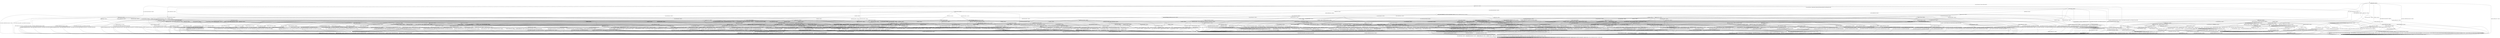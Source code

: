 digraph h15 {
s0 [label="s0"];
s1 [label="s1"];
s2 [label="s2"];
s6 [label="s6"];
s8 [label="s8"];
s17 [label="s17"];
s24 [label="s24"];
s89 [label="s89"];
s3 [label="s3"];
s4 [label="s4"];
s7 [label="s7"];
s9 [label="s9"];
s18 [label="s18"];
s19 [label="s19"];
s25 [label="s25"];
s28 [label="s28"];
s90 [label="s90"];
s91 [label="s91"];
s5 [label="s5"];
s10 [label="s10"];
s11 [label="s11"];
s20 [label="s20"];
s26 [label="s26"];
s29 [label="s29"];
s30 [label="s30"];
s33 [label="s33"];
s34 [label="s34"];
s35 [label="s35"];
s44 [label="s44"];
s45 [label="s45"];
s46 [label="s46"];
s50 [label="s50"];
s92 [label="s92"];
s93 [label="s93"];
s12 [label="s12"];
s13 [label="s13"];
s14 [label="s14"];
s21 [label="s21"];
s22 [label="s22"];
s27 [label="s27"];
s31 [label="s31"];
s36 [label="s36"];
s37 [label="s37"];
s39 [label="s39"];
s40 [label="s40"];
s47 [label="s47"];
s53 [label="s53"];
s63 [label="s63"];
s66 [label="s66"];
s70 [label="s70"];
s75 [label="s75"];
s78 [label="s78"];
s82 [label="s82"];
s15 [label="s15"];
s16 [label="s16"];
s23 [label="s23"];
s32 [label="s32"];
s38 [label="s38"];
s41 [label="s41"];
s42 [label="s42"];
s43 [label="s43"];
s51 [label="s51"];
s54 [label="s54"];
s55 [label="s55"];
s56 [label="s56"];
s57 [label="s57"];
s59 [label="s59"];
s60 [label="s60"];
s61 [label="s61"];
s62 [label="s62"];
s64 [label="s64"];
s67 [label="s67"];
s68 [label="s68"];
s71 [label="s71"];
s48 [label="s48"];
s52 [label="s52"];
s58 [label="s58"];
s65 [label="s65"];
s69 [label="s69"];
s72 [label="s72"];
s73 [label="s73"];
s76 [label="s76"];
s77 [label="s77"];
s79 [label="s79"];
s81 [label="s81"];
s83 [label="s83"];
s84 [label="s84"];
s85 [label="s85"];
s86 [label="s86"];
s87 [label="s87"];
s49 [label="s49"];
s74 [label="s74"];
s80 [label="s80"];
s88 [label="s88"];
s0 -> s1 [label="RSA_CLIENT_HELLO / HELLO_VERIFY_REQUEST"];
s0 -> s2 [label="RSA_CLIENT_KEY_EXCHANGE / TIMEOUT"];
s0 -> s8 [label="CHANGE_CIPHER_SPEC / TIMEOUT"];
s0 -> s17 [label="FINISHED / TIMEOUT"];
s0 -> s0 [label="APPLICATION / TIMEOUT"];
s0 -> s89 [label="CERTIFICATE / TIMEOUT"];
s0 -> s24 [label="EMPTY_CERTIFICATE / TIMEOUT"];
s0 -> s17 [label="CERTIFICATE_VERIFY / TIMEOUT"];
s0 -> s6 [label="Alert(WARNING,CLOSE_NOTIFY) / TIMEOUT"];
s0 -> s6 [label="Alert(FATAL,UNEXPECTED_MESSAGE) / TIMEOUT"];
s1 -> s3 [label="RSA_CLIENT_HELLO / SERVER_HELLO,CERTIFICATE,CERTIFICATE_REQUEST,SERVER_HELLO_DONE"];
s1 -> s4 [label="RSA_CLIENT_KEY_EXCHANGE / TIMEOUT"];
s1 -> s8 [label="CHANGE_CIPHER_SPEC / TIMEOUT"];
s1 -> s9 [label="FINISHED / TIMEOUT"];
s1 -> s1 [label="APPLICATION / TIMEOUT"];
s1 -> s28 [label="CERTIFICATE / TIMEOUT"];
s1 -> s25 [label="EMPTY_CERTIFICATE / TIMEOUT"];
s1 -> s9 [label="CERTIFICATE_VERIFY / TIMEOUT"];
s1 -> s6 [label="Alert(WARNING,CLOSE_NOTIFY) / Alert(WARNING,CLOSE_NOTIFY)"];
s1 -> s6 [label="Alert(FATAL,UNEXPECTED_MESSAGE) / TIMEOUT"];
s2 -> s19 [label="RSA_CLIENT_HELLO / TIMEOUT"];
s2 -> s17 [label="RSA_CLIENT_KEY_EXCHANGE / TIMEOUT"];
s2 -> s18 [label="CHANGE_CIPHER_SPEC / TIMEOUT"];
s2 -> s90 [label="FINISHED / TIMEOUT"];
s2 -> s2 [label="APPLICATION / TIMEOUT"];
s2 -> s24 [label="CERTIFICATE / TIMEOUT"];
s2 -> s24 [label="EMPTY_CERTIFICATE / TIMEOUT"];
s2 -> s91 [label="CERTIFICATE_VERIFY / TIMEOUT"];
s2 -> s6 [label="Alert(WARNING,CLOSE_NOTIFY) / TIMEOUT"];
s2 -> s6 [label="Alert(FATAL,UNEXPECTED_MESSAGE) / TIMEOUT"];
s6 -> s7 [label="RSA_CLIENT_HELLO / TIMEOUT"];
s6 -> s7 [label="RSA_CLIENT_KEY_EXCHANGE / TIMEOUT"];
s6 -> s7 [label="CHANGE_CIPHER_SPEC / TIMEOUT"];
s6 -> s7 [label="FINISHED / TIMEOUT"];
s6 -> s7 [label="APPLICATION / TIMEOUT"];
s6 -> s7 [label="CERTIFICATE / TIMEOUT"];
s6 -> s7 [label="EMPTY_CERTIFICATE / TIMEOUT"];
s6 -> s7 [label="CERTIFICATE_VERIFY / TIMEOUT"];
s6 -> s7 [label="Alert(WARNING,CLOSE_NOTIFY) / TIMEOUT"];
s6 -> s7 [label="Alert(FATAL,UNEXPECTED_MESSAGE) / TIMEOUT"];
s8 -> s8 [label="RSA_CLIENT_HELLO / TIMEOUT"];
s8 -> s8 [label="RSA_CLIENT_KEY_EXCHANGE / TIMEOUT"];
s8 -> s8 [label="CHANGE_CIPHER_SPEC / TIMEOUT"];
s8 -> s8 [label="FINISHED / TIMEOUT"];
s8 -> s8 [label="APPLICATION / TIMEOUT"];
s8 -> s8 [label="CERTIFICATE / TIMEOUT"];
s8 -> s8 [label="EMPTY_CERTIFICATE / TIMEOUT"];
s8 -> s8 [label="CERTIFICATE_VERIFY / TIMEOUT"];
s8 -> s8 [label="Alert(WARNING,CLOSE_NOTIFY) / TIMEOUT"];
s8 -> s8 [label="Alert(FATAL,UNEXPECTED_MESSAGE) / TIMEOUT"];
s17 -> s17 [label="RSA_CLIENT_HELLO / TIMEOUT"];
s17 -> s17 [label="RSA_CLIENT_KEY_EXCHANGE / TIMEOUT"];
s17 -> s8 [label="CHANGE_CIPHER_SPEC / TIMEOUT"];
s17 -> s17 [label="FINISHED / TIMEOUT"];
s17 -> s17 [label="APPLICATION / TIMEOUT"];
s17 -> s17 [label="CERTIFICATE / TIMEOUT"];
s17 -> s17 [label="EMPTY_CERTIFICATE / TIMEOUT"];
s17 -> s17 [label="CERTIFICATE_VERIFY / TIMEOUT"];
s17 -> s6 [label="Alert(WARNING,CLOSE_NOTIFY) / TIMEOUT"];
s17 -> s6 [label="Alert(FATAL,UNEXPECTED_MESSAGE) / TIMEOUT"];
s24 -> s26 [label="RSA_CLIENT_HELLO / TIMEOUT"];
s24 -> s24 [label="RSA_CLIENT_KEY_EXCHANGE / TIMEOUT"];
s24 -> s18 [label="CHANGE_CIPHER_SPEC / TIMEOUT"];
s24 -> s91 [label="FINISHED / TIMEOUT"];
s24 -> s24 [label="APPLICATION / TIMEOUT"];
s24 -> s17 [label="CERTIFICATE / TIMEOUT"];
s24 -> s17 [label="EMPTY_CERTIFICATE / TIMEOUT"];
s24 -> s91 [label="CERTIFICATE_VERIFY / TIMEOUT"];
s24 -> s6 [label="Alert(WARNING,CLOSE_NOTIFY) / TIMEOUT"];
s24 -> s6 [label="Alert(FATAL,UNEXPECTED_MESSAGE) / TIMEOUT"];
s89 -> s89 [label="RSA_CLIENT_HELLO / TIMEOUT"];
s89 -> s89 [label="RSA_CLIENT_KEY_EXCHANGE / TIMEOUT"];
s89 -> s8 [label="CHANGE_CIPHER_SPEC / TIMEOUT"];
s89 -> s17 [label="FINISHED / TIMEOUT"];
s89 -> s89 [label="APPLICATION / TIMEOUT"];
s89 -> s17 [label="CERTIFICATE / TIMEOUT"];
s89 -> s17 [label="EMPTY_CERTIFICATE / TIMEOUT"];
s89 -> s91 [label="CERTIFICATE_VERIFY / TIMEOUT"];
s89 -> s6 [label="Alert(WARNING,CLOSE_NOTIFY) / TIMEOUT"];
s89 -> s6 [label="Alert(FATAL,UNEXPECTED_MESSAGE) / TIMEOUT"];
s3 -> s6 [label="RSA_CLIENT_HELLO / Alert(FATAL,UNEXPECTED_MESSAGE)"];
s3 -> s10 [label="RSA_CLIENT_KEY_EXCHANGE / TIMEOUT"];
s3 -> s8 [label="CHANGE_CIPHER_SPEC / TIMEOUT"];
s3 -> s9 [label="FINISHED / TIMEOUT"];
s3 -> s3 [label="APPLICATION / TIMEOUT"];
s3 -> s29 [label="CERTIFICATE / TIMEOUT"];
s3 -> s11 [label="EMPTY_CERTIFICATE / TIMEOUT"];
s3 -> s9 [label="CERTIFICATE_VERIFY / TIMEOUT"];
s3 -> s6 [label="Alert(WARNING,CLOSE_NOTIFY) / Alert(WARNING,CLOSE_NOTIFY)"];
s3 -> s6 [label="Alert(FATAL,UNEXPECTED_MESSAGE) / TIMEOUT"];
s4 -> s20 [label="RSA_CLIENT_HELLO / TIMEOUT"];
s4 -> s9 [label="RSA_CLIENT_KEY_EXCHANGE / TIMEOUT"];
s4 -> s5 [label="CHANGE_CIPHER_SPEC / TIMEOUT"];
s4 -> s34 [label="FINISHED / TIMEOUT"];
s4 -> s4 [label="APPLICATION / TIMEOUT"];
s4 -> s30 [label="CERTIFICATE / TIMEOUT"];
s4 -> s30 [label="EMPTY_CERTIFICATE / TIMEOUT"];
s4 -> s35 [label="CERTIFICATE_VERIFY / TIMEOUT"];
s4 -> s6 [label="Alert(WARNING,CLOSE_NOTIFY) / Alert(WARNING,CLOSE_NOTIFY)"];
s4 -> s6 [label="Alert(FATAL,UNEXPECTED_MESSAGE) / TIMEOUT"];
s7 -> s7 [label="RSA_CLIENT_HELLO / SOCKET_CLOSED"];
s7 -> s7 [label="RSA_CLIENT_KEY_EXCHANGE / SOCKET_CLOSED"];
s7 -> s7 [label="CHANGE_CIPHER_SPEC / SOCKET_CLOSED"];
s7 -> s7 [label="FINISHED / SOCKET_CLOSED"];
s7 -> s7 [label="APPLICATION / SOCKET_CLOSED"];
s7 -> s7 [label="CERTIFICATE / SOCKET_CLOSED"];
s7 -> s7 [label="EMPTY_CERTIFICATE / SOCKET_CLOSED"];
s7 -> s7 [label="CERTIFICATE_VERIFY / SOCKET_CLOSED"];
s7 -> s7 [label="Alert(WARNING,CLOSE_NOTIFY) / SOCKET_CLOSED"];
s7 -> s7 [label="Alert(FATAL,UNEXPECTED_MESSAGE) / SOCKET_CLOSED"];
s9 -> s9 [label="RSA_CLIENT_HELLO / TIMEOUT"];
s9 -> s9 [label="RSA_CLIENT_KEY_EXCHANGE / TIMEOUT"];
s9 -> s8 [label="CHANGE_CIPHER_SPEC / TIMEOUT"];
s9 -> s9 [label="FINISHED / TIMEOUT"];
s9 -> s9 [label="APPLICATION / TIMEOUT"];
s9 -> s9 [label="CERTIFICATE / TIMEOUT"];
s9 -> s9 [label="EMPTY_CERTIFICATE / TIMEOUT"];
s9 -> s9 [label="CERTIFICATE_VERIFY / TIMEOUT"];
s9 -> s6 [label="Alert(WARNING,CLOSE_NOTIFY) / Alert(WARNING,CLOSE_NOTIFY)"];
s9 -> s6 [label="Alert(FATAL,UNEXPECTED_MESSAGE) / TIMEOUT"];
s18 -> s6 [label="RSA_CLIENT_HELLO / TIMEOUT"];
s18 -> s6 [label="RSA_CLIENT_KEY_EXCHANGE / TIMEOUT"];
s18 -> s8 [label="CHANGE_CIPHER_SPEC / TIMEOUT"];
s18 -> s6 [label="FINISHED / TIMEOUT"];
s18 -> s18 [label="APPLICATION / TIMEOUT"];
s18 -> s6 [label="CERTIFICATE / TIMEOUT"];
s18 -> s6 [label="EMPTY_CERTIFICATE / TIMEOUT"];
s18 -> s6 [label="CERTIFICATE_VERIFY / TIMEOUT"];
s18 -> s18 [label="Alert(WARNING,CLOSE_NOTIFY) / TIMEOUT"];
s18 -> s18 [label="Alert(FATAL,UNEXPECTED_MESSAGE) / TIMEOUT"];
s19 -> s17 [label="RSA_CLIENT_HELLO / TIMEOUT"];
s19 -> s17 [label="RSA_CLIENT_KEY_EXCHANGE / TIMEOUT"];
s19 -> s18 [label="CHANGE_CIPHER_SPEC / TIMEOUT"];
s19 -> s92 [label="FINISHED / TIMEOUT"];
s19 -> s19 [label="APPLICATION / TIMEOUT"];
s19 -> s26 [label="CERTIFICATE / TIMEOUT"];
s19 -> s26 [label="EMPTY_CERTIFICATE / TIMEOUT"];
s19 -> s93 [label="CERTIFICATE_VERIFY / TIMEOUT"];
s19 -> s6 [label="Alert(WARNING,CLOSE_NOTIFY) / TIMEOUT"];
s19 -> s6 [label="Alert(FATAL,UNEXPECTED_MESSAGE) / TIMEOUT"];
s25 -> s33 [label="RSA_CLIENT_HELLO / TIMEOUT"];
s25 -> s30 [label="RSA_CLIENT_KEY_EXCHANGE / TIMEOUT"];
s25 -> s5 [label="CHANGE_CIPHER_SPEC / TIMEOUT"];
s25 -> s44 [label="FINISHED / TIMEOUT"];
s25 -> s25 [label="APPLICATION / TIMEOUT"];
s25 -> s9 [label="CERTIFICATE / TIMEOUT"];
s25 -> s9 [label="EMPTY_CERTIFICATE / TIMEOUT"];
s25 -> s50 [label="CERTIFICATE_VERIFY / TIMEOUT"];
s25 -> s6 [label="Alert(WARNING,CLOSE_NOTIFY) / Alert(WARNING,CLOSE_NOTIFY)"];
s25 -> s6 [label="Alert(FATAL,UNEXPECTED_MESSAGE) / TIMEOUT"];
s28 -> s28 [label="RSA_CLIENT_HELLO / TIMEOUT"];
s28 -> s45 [label="RSA_CLIENT_KEY_EXCHANGE / TIMEOUT"];
s28 -> s8 [label="CHANGE_CIPHER_SPEC / TIMEOUT"];
s28 -> s46 [label="FINISHED / TIMEOUT"];
s28 -> s28 [label="APPLICATION / TIMEOUT"];
s28 -> s9 [label="CERTIFICATE / TIMEOUT"];
s28 -> s9 [label="EMPTY_CERTIFICATE / TIMEOUT"];
s28 -> s50 [label="CERTIFICATE_VERIFY / TIMEOUT"];
s28 -> s6 [label="Alert(WARNING,CLOSE_NOTIFY) / Alert(WARNING,CLOSE_NOTIFY)"];
s28 -> s6 [label="Alert(FATAL,UNEXPECTED_MESSAGE) / TIMEOUT"];
s90 -> s92 [label="RSA_CLIENT_HELLO / TIMEOUT"];
s90 -> s17 [label="RSA_CLIENT_KEY_EXCHANGE / TIMEOUT"];
s90 -> s18 [label="CHANGE_CIPHER_SPEC / TIMEOUT"];
s90 -> s17 [label="FINISHED / TIMEOUT"];
s90 -> s90 [label="APPLICATION / TIMEOUT"];
s90 -> s91 [label="CERTIFICATE / TIMEOUT"];
s90 -> s91 [label="EMPTY_CERTIFICATE / TIMEOUT"];
s90 -> s91 [label="CERTIFICATE_VERIFY / TIMEOUT"];
s90 -> s6 [label="Alert(WARNING,CLOSE_NOTIFY) / TIMEOUT"];
s90 -> s6 [label="Alert(FATAL,UNEXPECTED_MESSAGE) / TIMEOUT"];
s91 -> s93 [label="RSA_CLIENT_HELLO / TIMEOUT"];
s91 -> s17 [label="RSA_CLIENT_KEY_EXCHANGE / TIMEOUT"];
s91 -> s18 [label="CHANGE_CIPHER_SPEC / TIMEOUT"];
s91 -> s91 [label="FINISHED / TIMEOUT"];
s91 -> s91 [label="APPLICATION / TIMEOUT"];
s91 -> s91 [label="CERTIFICATE / TIMEOUT"];
s91 -> s91 [label="EMPTY_CERTIFICATE / TIMEOUT"];
s91 -> s17 [label="CERTIFICATE_VERIFY / TIMEOUT"];
s91 -> s6 [label="Alert(WARNING,CLOSE_NOTIFY) / TIMEOUT"];
s91 -> s6 [label="Alert(FATAL,UNEXPECTED_MESSAGE) / TIMEOUT"];
s5 -> s6 [label="RSA_CLIENT_HELLO / Alert(FATAL,UNEXPECTED_MESSAGE)"];
s5 -> s6 [label="RSA_CLIENT_KEY_EXCHANGE / Alert(FATAL,UNEXPECTED_MESSAGE)"];
s5 -> s8 [label="CHANGE_CIPHER_SPEC / TIMEOUT"];
s5 -> s6 [label="FINISHED / Alert(FATAL,UNEXPECTED_MESSAGE)"];
s5 -> s5 [label="APPLICATION / TIMEOUT"];
s5 -> s6 [label="CERTIFICATE / Alert(FATAL,UNEXPECTED_MESSAGE)"];
s5 -> s6 [label="EMPTY_CERTIFICATE / Alert(FATAL,UNEXPECTED_MESSAGE)"];
s5 -> s6 [label="CERTIFICATE_VERIFY / Alert(FATAL,UNEXPECTED_MESSAGE)"];
s5 -> s5 [label="Alert(WARNING,CLOSE_NOTIFY) / TIMEOUT"];
s5 -> s5 [label="Alert(FATAL,UNEXPECTED_MESSAGE) / TIMEOUT"];
s10 -> s20 [label="RSA_CLIENT_HELLO / TIMEOUT"];
s10 -> s9 [label="RSA_CLIENT_KEY_EXCHANGE / TIMEOUT"];
s10 -> s12 [label="CHANGE_CIPHER_SPEC / TIMEOUT"];
s10 -> s34 [label="FINISHED / TIMEOUT"];
s10 -> s10 [label="APPLICATION / TIMEOUT"];
s10 -> s21 [label="CERTIFICATE / TIMEOUT"];
s10 -> s31 [label="EMPTY_CERTIFICATE / TIMEOUT"];
s10 -> s13 [label="CERTIFICATE_VERIFY / TIMEOUT"];
s10 -> s6 [label="Alert(WARNING,CLOSE_NOTIFY) / Alert(WARNING,CLOSE_NOTIFY)"];
s10 -> s6 [label="Alert(FATAL,UNEXPECTED_MESSAGE) / TIMEOUT"];
s11 -> s22 [label="RSA_CLIENT_HELLO / TIMEOUT"];
s11 -> s31 [label="RSA_CLIENT_KEY_EXCHANGE / TIMEOUT"];
s11 -> s14 [label="CHANGE_CIPHER_SPEC / TIMEOUT"];
s11 -> s36 [label="FINISHED / TIMEOUT"];
s11 -> s11 [label="APPLICATION / TIMEOUT"];
s11 -> s9 [label="CERTIFICATE / TIMEOUT"];
s11 -> s9 [label="EMPTY_CERTIFICATE / TIMEOUT"];
s11 -> s37 [label="CERTIFICATE_VERIFY / TIMEOUT"];
s11 -> s6 [label="Alert(WARNING,CLOSE_NOTIFY) / Alert(WARNING,CLOSE_NOTIFY)"];
s11 -> s6 [label="Alert(FATAL,UNEXPECTED_MESSAGE) / TIMEOUT"];
s20 -> s9 [label="RSA_CLIENT_HELLO / TIMEOUT"];
s20 -> s9 [label="RSA_CLIENT_KEY_EXCHANGE / TIMEOUT"];
s20 -> s5 [label="CHANGE_CIPHER_SPEC / TIMEOUT"];
s20 -> s39 [label="FINISHED / TIMEOUT"];
s20 -> s20 [label="APPLICATION / TIMEOUT"];
s20 -> s27 [label="CERTIFICATE / TIMEOUT"];
s20 -> s27 [label="EMPTY_CERTIFICATE / TIMEOUT"];
s20 -> s40 [label="CERTIFICATE_VERIFY / TIMEOUT"];
s20 -> s6 [label="Alert(WARNING,CLOSE_NOTIFY) / Alert(WARNING,CLOSE_NOTIFY)"];
s20 -> s6 [label="Alert(FATAL,UNEXPECTED_MESSAGE) / TIMEOUT"];
s26 -> s17 [label="RSA_CLIENT_HELLO / TIMEOUT"];
s26 -> s17 [label="RSA_CLIENT_KEY_EXCHANGE / TIMEOUT"];
s26 -> s18 [label="CHANGE_CIPHER_SPEC / TIMEOUT"];
s26 -> s93 [label="FINISHED / TIMEOUT"];
s26 -> s26 [label="APPLICATION / TIMEOUT"];
s26 -> s17 [label="CERTIFICATE / TIMEOUT"];
s26 -> s17 [label="EMPTY_CERTIFICATE / TIMEOUT"];
s26 -> s93 [label="CERTIFICATE_VERIFY / TIMEOUT"];
s26 -> s6 [label="Alert(WARNING,CLOSE_NOTIFY) / TIMEOUT"];
s26 -> s6 [label="Alert(FATAL,UNEXPECTED_MESSAGE) / TIMEOUT"];
s29 -> s28 [label="RSA_CLIENT_HELLO / TIMEOUT"];
s29 -> s75 [label="RSA_CLIENT_KEY_EXCHANGE / TIMEOUT"];
s29 -> s8 [label="CHANGE_CIPHER_SPEC / TIMEOUT"];
s29 -> s46 [label="FINISHED / TIMEOUT"];
s29 -> s29 [label="APPLICATION / TIMEOUT"];
s29 -> s9 [label="CERTIFICATE / TIMEOUT"];
s29 -> s9 [label="EMPTY_CERTIFICATE / TIMEOUT"];
s29 -> s63 [label="CERTIFICATE_VERIFY / TIMEOUT"];
s29 -> s6 [label="Alert(WARNING,CLOSE_NOTIFY) / Alert(WARNING,CLOSE_NOTIFY)"];
s29 -> s6 [label="Alert(FATAL,UNEXPECTED_MESSAGE) / TIMEOUT"];
s30 -> s27 [label="RSA_CLIENT_HELLO / TIMEOUT"];
s30 -> s9 [label="RSA_CLIENT_KEY_EXCHANGE / TIMEOUT"];
s30 -> s5 [label="CHANGE_CIPHER_SPEC / TIMEOUT"];
s30 -> s56 [label="FINISHED / TIMEOUT"];
s30 -> s30 [label="APPLICATION / TIMEOUT"];
s30 -> s9 [label="CERTIFICATE / TIMEOUT"];
s30 -> s9 [label="EMPTY_CERTIFICATE / TIMEOUT"];
s30 -> s82 [label="CERTIFICATE_VERIFY / TIMEOUT"];
s30 -> s6 [label="Alert(WARNING,CLOSE_NOTIFY) / Alert(WARNING,CLOSE_NOTIFY)"];
s30 -> s6 [label="Alert(FATAL,UNEXPECTED_MESSAGE) / TIMEOUT"];
s33 -> s9 [label="RSA_CLIENT_HELLO / TIMEOUT"];
s33 -> s27 [label="RSA_CLIENT_KEY_EXCHANGE / TIMEOUT"];
s33 -> s5 [label="CHANGE_CIPHER_SPEC / TIMEOUT"];
s33 -> s47 [label="FINISHED / TIMEOUT"];
s33 -> s33 [label="APPLICATION / TIMEOUT"];
s33 -> s9 [label="CERTIFICATE / TIMEOUT"];
s33 -> s9 [label="EMPTY_CERTIFICATE / TIMEOUT"];
s33 -> s53 [label="CERTIFICATE_VERIFY / TIMEOUT"];
s33 -> s6 [label="Alert(WARNING,CLOSE_NOTIFY) / Alert(WARNING,CLOSE_NOTIFY)"];
s33 -> s6 [label="Alert(FATAL,UNEXPECTED_MESSAGE) / TIMEOUT"];
s34 -> s39 [label="RSA_CLIENT_HELLO / TIMEOUT"];
s34 -> s9 [label="RSA_CLIENT_KEY_EXCHANGE / TIMEOUT"];
s34 -> s5 [label="CHANGE_CIPHER_SPEC / TIMEOUT"];
s34 -> s9 [label="FINISHED / TIMEOUT"];
s34 -> s34 [label="APPLICATION / TIMEOUT"];
s34 -> s56 [label="CERTIFICATE / TIMEOUT"];
s34 -> s56 [label="EMPTY_CERTIFICATE / TIMEOUT"];
s34 -> s66 [label="CERTIFICATE_VERIFY / TIMEOUT"];
s34 -> s6 [label="Alert(WARNING,CLOSE_NOTIFY) / Alert(WARNING,CLOSE_NOTIFY)"];
s34 -> s6 [label="Alert(FATAL,UNEXPECTED_MESSAGE) / TIMEOUT"];
s35 -> s40 [label="RSA_CLIENT_HELLO / TIMEOUT"];
s35 -> s9 [label="RSA_CLIENT_KEY_EXCHANGE / TIMEOUT"];
s35 -> s5 [label="CHANGE_CIPHER_SPEC / TIMEOUT"];
s35 -> s66 [label="FINISHED / TIMEOUT"];
s35 -> s35 [label="APPLICATION / TIMEOUT"];
s35 -> s82 [label="CERTIFICATE / TIMEOUT"];
s35 -> s82 [label="EMPTY_CERTIFICATE / TIMEOUT"];
s35 -> s9 [label="CERTIFICATE_VERIFY / TIMEOUT"];
s35 -> s6 [label="Alert(WARNING,CLOSE_NOTIFY) / Alert(WARNING,CLOSE_NOTIFY)"];
s35 -> s6 [label="Alert(FATAL,UNEXPECTED_MESSAGE) / TIMEOUT"];
s44 -> s47 [label="RSA_CLIENT_HELLO / TIMEOUT"];
s44 -> s56 [label="RSA_CLIENT_KEY_EXCHANGE / TIMEOUT"];
s44 -> s5 [label="CHANGE_CIPHER_SPEC / TIMEOUT"];
s44 -> s9 [label="FINISHED / TIMEOUT"];
s44 -> s44 [label="APPLICATION / TIMEOUT"];
s44 -> s9 [label="CERTIFICATE / TIMEOUT"];
s44 -> s9 [label="EMPTY_CERTIFICATE / TIMEOUT"];
s44 -> s70 [label="CERTIFICATE_VERIFY / TIMEOUT"];
s44 -> s6 [label="Alert(WARNING,CLOSE_NOTIFY) / Alert(WARNING,CLOSE_NOTIFY)"];
s44 -> s6 [label="Alert(FATAL,UNEXPECTED_MESSAGE) / TIMEOUT"];
s45 -> s45 [label="RSA_CLIENT_HELLO / TIMEOUT"];
s45 -> s9 [label="RSA_CLIENT_KEY_EXCHANGE / TIMEOUT"];
s45 -> s8 [label="CHANGE_CIPHER_SPEC / TIMEOUT"];
s45 -> s78 [label="FINISHED / TIMEOUT"];
s45 -> s45 [label="APPLICATION / TIMEOUT"];
s45 -> s9 [label="CERTIFICATE / TIMEOUT"];
s45 -> s9 [label="EMPTY_CERTIFICATE / TIMEOUT"];
s45 -> s82 [label="CERTIFICATE_VERIFY / TIMEOUT"];
s45 -> s6 [label="Alert(WARNING,CLOSE_NOTIFY) / Alert(WARNING,CLOSE_NOTIFY)"];
s45 -> s6 [label="Alert(FATAL,UNEXPECTED_MESSAGE) / TIMEOUT"];
s46 -> s46 [label="RSA_CLIENT_HELLO / TIMEOUT"];
s46 -> s78 [label="RSA_CLIENT_KEY_EXCHANGE / TIMEOUT"];
s46 -> s8 [label="CHANGE_CIPHER_SPEC / TIMEOUT"];
s46 -> s9 [label="FINISHED / TIMEOUT"];
s46 -> s46 [label="APPLICATION / TIMEOUT"];
s46 -> s9 [label="CERTIFICATE / TIMEOUT"];
s46 -> s9 [label="EMPTY_CERTIFICATE / TIMEOUT"];
s46 -> s70 [label="CERTIFICATE_VERIFY / TIMEOUT"];
s46 -> s6 [label="Alert(WARNING,CLOSE_NOTIFY) / Alert(WARNING,CLOSE_NOTIFY)"];
s46 -> s6 [label="Alert(FATAL,UNEXPECTED_MESSAGE) / TIMEOUT"];
s50 -> s53 [label="RSA_CLIENT_HELLO / TIMEOUT"];
s50 -> s82 [label="RSA_CLIENT_KEY_EXCHANGE / TIMEOUT"];
s50 -> s5 [label="CHANGE_CIPHER_SPEC / TIMEOUT"];
s50 -> s70 [label="FINISHED / TIMEOUT"];
s50 -> s50 [label="APPLICATION / TIMEOUT"];
s50 -> s9 [label="CERTIFICATE / TIMEOUT"];
s50 -> s9 [label="EMPTY_CERTIFICATE / TIMEOUT"];
s50 -> s9 [label="CERTIFICATE_VERIFY / TIMEOUT"];
s50 -> s6 [label="Alert(WARNING,CLOSE_NOTIFY) / Alert(WARNING,CLOSE_NOTIFY)"];
s50 -> s6 [label="Alert(FATAL,UNEXPECTED_MESSAGE) / TIMEOUT"];
s92 -> s17 [label="RSA_CLIENT_HELLO / TIMEOUT"];
s92 -> s17 [label="RSA_CLIENT_KEY_EXCHANGE / TIMEOUT"];
s92 -> s18 [label="CHANGE_CIPHER_SPEC / TIMEOUT"];
s92 -> s17 [label="FINISHED / TIMEOUT"];
s92 -> s92 [label="APPLICATION / TIMEOUT"];
s92 -> s93 [label="CERTIFICATE / TIMEOUT"];
s92 -> s93 [label="EMPTY_CERTIFICATE / TIMEOUT"];
s92 -> s93 [label="CERTIFICATE_VERIFY / TIMEOUT"];
s92 -> s6 [label="Alert(WARNING,CLOSE_NOTIFY) / TIMEOUT"];
s92 -> s6 [label="Alert(FATAL,UNEXPECTED_MESSAGE) / TIMEOUT"];
s93 -> s17 [label="RSA_CLIENT_HELLO / TIMEOUT"];
s93 -> s17 [label="RSA_CLIENT_KEY_EXCHANGE / TIMEOUT"];
s93 -> s18 [label="CHANGE_CIPHER_SPEC / TIMEOUT"];
s93 -> s93 [label="FINISHED / TIMEOUT"];
s93 -> s93 [label="APPLICATION / TIMEOUT"];
s93 -> s93 [label="CERTIFICATE / TIMEOUT"];
s93 -> s93 [label="EMPTY_CERTIFICATE / TIMEOUT"];
s93 -> s17 [label="CERTIFICATE_VERIFY / TIMEOUT"];
s93 -> s6 [label="Alert(WARNING,CLOSE_NOTIFY) / TIMEOUT"];
s93 -> s6 [label="Alert(FATAL,UNEXPECTED_MESSAGE) / TIMEOUT"];
s12 -> s54 [label="RSA_CLIENT_HELLO / TIMEOUT"];
s12 -> s9 [label="RSA_CLIENT_KEY_EXCHANGE / TIMEOUT"];
s12 -> s8 [label="CHANGE_CIPHER_SPEC / TIMEOUT"];
s12 -> s15 [label="FINISHED / CHANGE_CIPHER_SPEC,FINISHED,CHANGE_CIPHER_SPEC,FINISHED"];
s12 -> s12 [label="APPLICATION / TIMEOUT"];
s12 -> s38 [label="CERTIFICATE / TIMEOUT"];
s12 -> s59 [label="EMPTY_CERTIFICATE / TIMEOUT"];
s12 -> s55 [label="CERTIFICATE_VERIFY / TIMEOUT"];
s12 -> s12 [label="Alert(WARNING,CLOSE_NOTIFY) / TIMEOUT"];
s12 -> s12 [label="Alert(FATAL,UNEXPECTED_MESSAGE) / TIMEOUT"];
s13 -> s13 [label="RSA_CLIENT_HELLO / TIMEOUT"];
s13 -> s9 [label="RSA_CLIENT_KEY_EXCHANGE / TIMEOUT"];
s13 -> s16 [label="CHANGE_CIPHER_SPEC / TIMEOUT"];
s13 -> s60 [label="FINISHED / TIMEOUT"];
s13 -> s13 [label="APPLICATION / TIMEOUT"];
s13 -> s61 [label="CERTIFICATE / TIMEOUT"];
s13 -> s61 [label="EMPTY_CERTIFICATE / TIMEOUT"];
s13 -> s9 [label="CERTIFICATE_VERIFY / TIMEOUT"];
s13 -> s6 [label="Alert(WARNING,CLOSE_NOTIFY) / Alert(WARNING,CLOSE_NOTIFY)"];
s13 -> s6 [label="Alert(FATAL,UNEXPECTED_MESSAGE) / TIMEOUT"];
s14 -> s6 [label="RSA_CLIENT_HELLO / Alert(FATAL,BAD_CERTIFICATE)"];
s14 -> s6 [label="RSA_CLIENT_KEY_EXCHANGE / Alert(FATAL,BAD_CERTIFICATE)"];
s14 -> s8 [label="CHANGE_CIPHER_SPEC / TIMEOUT"];
s14 -> s6 [label="FINISHED / Alert(FATAL,BAD_CERTIFICATE)"];
s14 -> s14 [label="APPLICATION / TIMEOUT"];
s14 -> s6 [label="CERTIFICATE / Alert(FATAL,BAD_CERTIFICATE)"];
s14 -> s6 [label="EMPTY_CERTIFICATE / Alert(FATAL,BAD_CERTIFICATE)"];
s14 -> s6 [label="CERTIFICATE_VERIFY / Alert(FATAL,BAD_CERTIFICATE)"];
s14 -> s14 [label="Alert(WARNING,CLOSE_NOTIFY) / TIMEOUT"];
s14 -> s14 [label="Alert(FATAL,UNEXPECTED_MESSAGE) / TIMEOUT"];
s21 -> s27 [label="RSA_CLIENT_HELLO / TIMEOUT"];
s21 -> s9 [label="RSA_CLIENT_KEY_EXCHANGE / TIMEOUT"];
s21 -> s23 [label="CHANGE_CIPHER_SPEC / TIMEOUT"];
s21 -> s56 [label="FINISHED / TIMEOUT"];
s21 -> s21 [label="APPLICATION / TIMEOUT"];
s21 -> s9 [label="CERTIFICATE / TIMEOUT"];
s21 -> s9 [label="EMPTY_CERTIFICATE / TIMEOUT"];
s21 -> s41 [label="CERTIFICATE_VERIFY / TIMEOUT"];
s21 -> s6 [label="Alert(WARNING,CLOSE_NOTIFY) / Alert(WARNING,CLOSE_NOTIFY)"];
s21 -> s6 [label="Alert(FATAL,UNEXPECTED_MESSAGE) / TIMEOUT"];
s22 -> s9 [label="RSA_CLIENT_HELLO / TIMEOUT"];
s22 -> s32 [label="RSA_CLIENT_KEY_EXCHANGE / TIMEOUT"];
s22 -> s14 [label="CHANGE_CIPHER_SPEC / TIMEOUT"];
s22 -> s42 [label="FINISHED / TIMEOUT"];
s22 -> s22 [label="APPLICATION / TIMEOUT"];
s22 -> s9 [label="CERTIFICATE / TIMEOUT"];
s22 -> s9 [label="EMPTY_CERTIFICATE / TIMEOUT"];
s22 -> s43 [label="CERTIFICATE_VERIFY / TIMEOUT"];
s22 -> s6 [label="Alert(WARNING,CLOSE_NOTIFY) / Alert(WARNING,CLOSE_NOTIFY)"];
s22 -> s6 [label="Alert(FATAL,UNEXPECTED_MESSAGE) / TIMEOUT"];
s27 -> s9 [label="RSA_CLIENT_HELLO / TIMEOUT"];
s27 -> s9 [label="RSA_CLIENT_KEY_EXCHANGE / TIMEOUT"];
s27 -> s5 [label="CHANGE_CIPHER_SPEC / TIMEOUT"];
s27 -> s57 [label="FINISHED / TIMEOUT"];
s27 -> s27 [label="APPLICATION / TIMEOUT"];
s27 -> s9 [label="CERTIFICATE / TIMEOUT"];
s27 -> s9 [label="EMPTY_CERTIFICATE / TIMEOUT"];
s27 -> s62 [label="CERTIFICATE_VERIFY / TIMEOUT"];
s27 -> s6 [label="Alert(WARNING,CLOSE_NOTIFY) / Alert(WARNING,CLOSE_NOTIFY)"];
s27 -> s6 [label="Alert(FATAL,UNEXPECTED_MESSAGE) / TIMEOUT"];
s31 -> s32 [label="RSA_CLIENT_HELLO / TIMEOUT"];
s31 -> s9 [label="RSA_CLIENT_KEY_EXCHANGE / TIMEOUT"];
s31 -> s14 [label="CHANGE_CIPHER_SPEC / TIMEOUT"];
s31 -> s51 [label="FINISHED / TIMEOUT"];
s31 -> s31 [label="APPLICATION / TIMEOUT"];
s31 -> s9 [label="CERTIFICATE / TIMEOUT"];
s31 -> s9 [label="EMPTY_CERTIFICATE / TIMEOUT"];
s31 -> s64 [label="CERTIFICATE_VERIFY / TIMEOUT"];
s31 -> s6 [label="Alert(WARNING,CLOSE_NOTIFY) / Alert(WARNING,CLOSE_NOTIFY)"];
s31 -> s6 [label="Alert(FATAL,UNEXPECTED_MESSAGE) / TIMEOUT"];
s36 -> s42 [label="RSA_CLIENT_HELLO / TIMEOUT"];
s36 -> s51 [label="RSA_CLIENT_KEY_EXCHANGE / TIMEOUT"];
s36 -> s14 [label="CHANGE_CIPHER_SPEC / TIMEOUT"];
s36 -> s9 [label="FINISHED / TIMEOUT"];
s36 -> s36 [label="APPLICATION / TIMEOUT"];
s36 -> s9 [label="CERTIFICATE / TIMEOUT"];
s36 -> s9 [label="EMPTY_CERTIFICATE / TIMEOUT"];
s36 -> s67 [label="CERTIFICATE_VERIFY / TIMEOUT"];
s36 -> s6 [label="Alert(WARNING,CLOSE_NOTIFY) / Alert(WARNING,CLOSE_NOTIFY)"];
s36 -> s6 [label="Alert(FATAL,UNEXPECTED_MESSAGE) / TIMEOUT"];
s37 -> s43 [label="RSA_CLIENT_HELLO / TIMEOUT"];
s37 -> s64 [label="RSA_CLIENT_KEY_EXCHANGE / TIMEOUT"];
s37 -> s14 [label="CHANGE_CIPHER_SPEC / TIMEOUT"];
s37 -> s67 [label="FINISHED / TIMEOUT"];
s37 -> s37 [label="APPLICATION / TIMEOUT"];
s37 -> s9 [label="CERTIFICATE / TIMEOUT"];
s37 -> s9 [label="EMPTY_CERTIFICATE / TIMEOUT"];
s37 -> s9 [label="CERTIFICATE_VERIFY / TIMEOUT"];
s37 -> s6 [label="Alert(WARNING,CLOSE_NOTIFY) / Alert(WARNING,CLOSE_NOTIFY)"];
s37 -> s6 [label="Alert(FATAL,UNEXPECTED_MESSAGE) / TIMEOUT"];
s39 -> s9 [label="RSA_CLIENT_HELLO / TIMEOUT"];
s39 -> s9 [label="RSA_CLIENT_KEY_EXCHANGE / TIMEOUT"];
s39 -> s5 [label="CHANGE_CIPHER_SPEC / TIMEOUT"];
s39 -> s9 [label="FINISHED / TIMEOUT"];
s39 -> s39 [label="APPLICATION / TIMEOUT"];
s39 -> s57 [label="CERTIFICATE / TIMEOUT"];
s39 -> s57 [label="EMPTY_CERTIFICATE / TIMEOUT"];
s39 -> s68 [label="CERTIFICATE_VERIFY / TIMEOUT"];
s39 -> s6 [label="Alert(WARNING,CLOSE_NOTIFY) / Alert(WARNING,CLOSE_NOTIFY)"];
s39 -> s6 [label="Alert(FATAL,UNEXPECTED_MESSAGE) / TIMEOUT"];
s40 -> s9 [label="RSA_CLIENT_HELLO / TIMEOUT"];
s40 -> s9 [label="RSA_CLIENT_KEY_EXCHANGE / TIMEOUT"];
s40 -> s5 [label="CHANGE_CIPHER_SPEC / TIMEOUT"];
s40 -> s68 [label="FINISHED / TIMEOUT"];
s40 -> s40 [label="APPLICATION / TIMEOUT"];
s40 -> s62 [label="CERTIFICATE / TIMEOUT"];
s40 -> s62 [label="EMPTY_CERTIFICATE / TIMEOUT"];
s40 -> s9 [label="CERTIFICATE_VERIFY / TIMEOUT"];
s40 -> s6 [label="Alert(WARNING,CLOSE_NOTIFY) / Alert(WARNING,CLOSE_NOTIFY)"];
s40 -> s6 [label="Alert(FATAL,UNEXPECTED_MESSAGE) / TIMEOUT"];
s47 -> s9 [label="RSA_CLIENT_HELLO / TIMEOUT"];
s47 -> s57 [label="RSA_CLIENT_KEY_EXCHANGE / TIMEOUT"];
s47 -> s5 [label="CHANGE_CIPHER_SPEC / TIMEOUT"];
s47 -> s9 [label="FINISHED / TIMEOUT"];
s47 -> s47 [label="APPLICATION / TIMEOUT"];
s47 -> s9 [label="CERTIFICATE / TIMEOUT"];
s47 -> s9 [label="EMPTY_CERTIFICATE / TIMEOUT"];
s47 -> s71 [label="CERTIFICATE_VERIFY / TIMEOUT"];
s47 -> s6 [label="Alert(WARNING,CLOSE_NOTIFY) / Alert(WARNING,CLOSE_NOTIFY)"];
s47 -> s6 [label="Alert(FATAL,UNEXPECTED_MESSAGE) / TIMEOUT"];
s53 -> s9 [label="RSA_CLIENT_HELLO / TIMEOUT"];
s53 -> s62 [label="RSA_CLIENT_KEY_EXCHANGE / TIMEOUT"];
s53 -> s5 [label="CHANGE_CIPHER_SPEC / TIMEOUT"];
s53 -> s71 [label="FINISHED / TIMEOUT"];
s53 -> s53 [label="APPLICATION / TIMEOUT"];
s53 -> s9 [label="CERTIFICATE / TIMEOUT"];
s53 -> s9 [label="EMPTY_CERTIFICATE / TIMEOUT"];
s53 -> s9 [label="CERTIFICATE_VERIFY / TIMEOUT"];
s53 -> s6 [label="Alert(WARNING,CLOSE_NOTIFY) / Alert(WARNING,CLOSE_NOTIFY)"];
s53 -> s6 [label="Alert(FATAL,UNEXPECTED_MESSAGE) / TIMEOUT"];
s63 -> s53 [label="RSA_CLIENT_HELLO / TIMEOUT"];
s63 -> s41 [label="RSA_CLIENT_KEY_EXCHANGE / TIMEOUT"];
s63 -> s5 [label="CHANGE_CIPHER_SPEC / TIMEOUT"];
s63 -> s70 [label="FINISHED / TIMEOUT"];
s63 -> s63 [label="APPLICATION / TIMEOUT"];
s63 -> s9 [label="CERTIFICATE / TIMEOUT"];
s63 -> s9 [label="EMPTY_CERTIFICATE / TIMEOUT"];
s63 -> s9 [label="CERTIFICATE_VERIFY / TIMEOUT"];
s63 -> s6 [label="Alert(WARNING,CLOSE_NOTIFY) / Alert(WARNING,CLOSE_NOTIFY)"];
s63 -> s6 [label="Alert(FATAL,UNEXPECTED_MESSAGE) / TIMEOUT"];
s66 -> s68 [label="RSA_CLIENT_HELLO / TIMEOUT"];
s66 -> s9 [label="RSA_CLIENT_KEY_EXCHANGE / TIMEOUT"];
s66 -> s5 [label="CHANGE_CIPHER_SPEC / TIMEOUT"];
s66 -> s9 [label="FINISHED / TIMEOUT"];
s66 -> s66 [label="APPLICATION / TIMEOUT"];
s66 -> s77 [label="CERTIFICATE / TIMEOUT"];
s66 -> s77 [label="EMPTY_CERTIFICATE / TIMEOUT"];
s66 -> s9 [label="CERTIFICATE_VERIFY / TIMEOUT"];
s66 -> s6 [label="Alert(WARNING,CLOSE_NOTIFY) / Alert(WARNING,CLOSE_NOTIFY)"];
s66 -> s6 [label="Alert(FATAL,UNEXPECTED_MESSAGE) / TIMEOUT"];
s70 -> s71 [label="RSA_CLIENT_HELLO / TIMEOUT"];
s70 -> s77 [label="RSA_CLIENT_KEY_EXCHANGE / TIMEOUT"];
s70 -> s5 [label="CHANGE_CIPHER_SPEC / TIMEOUT"];
s70 -> s9 [label="FINISHED / TIMEOUT"];
s70 -> s70 [label="APPLICATION / TIMEOUT"];
s70 -> s9 [label="CERTIFICATE / TIMEOUT"];
s70 -> s9 [label="EMPTY_CERTIFICATE / TIMEOUT"];
s70 -> s9 [label="CERTIFICATE_VERIFY / TIMEOUT"];
s70 -> s6 [label="Alert(WARNING,CLOSE_NOTIFY) / Alert(WARNING,CLOSE_NOTIFY)"];
s70 -> s6 [label="Alert(FATAL,UNEXPECTED_MESSAGE) / TIMEOUT"];
s75 -> s45 [label="RSA_CLIENT_HELLO / TIMEOUT"];
s75 -> s9 [label="RSA_CLIENT_KEY_EXCHANGE / TIMEOUT"];
s75 -> s8 [label="CHANGE_CIPHER_SPEC / TIMEOUT"];
s75 -> s78 [label="FINISHED / TIMEOUT"];
s75 -> s75 [label="APPLICATION / TIMEOUT"];
s75 -> s9 [label="CERTIFICATE / TIMEOUT"];
s75 -> s9 [label="EMPTY_CERTIFICATE / TIMEOUT"];
s75 -> s41 [label="CERTIFICATE_VERIFY / TIMEOUT"];
s75 -> s6 [label="Alert(WARNING,CLOSE_NOTIFY) / Alert(WARNING,CLOSE_NOTIFY)"];
s75 -> s6 [label="Alert(FATAL,UNEXPECTED_MESSAGE) / TIMEOUT"];
s78 -> s78 [label="RSA_CLIENT_HELLO / TIMEOUT"];
s78 -> s9 [label="RSA_CLIENT_KEY_EXCHANGE / TIMEOUT"];
s78 -> s8 [label="CHANGE_CIPHER_SPEC / TIMEOUT"];
s78 -> s9 [label="FINISHED / TIMEOUT"];
s78 -> s78 [label="APPLICATION / TIMEOUT"];
s78 -> s9 [label="CERTIFICATE / TIMEOUT"];
s78 -> s9 [label="EMPTY_CERTIFICATE / TIMEOUT"];
s78 -> s77 [label="CERTIFICATE_VERIFY / TIMEOUT"];
s78 -> s6 [label="Alert(WARNING,CLOSE_NOTIFY) / Alert(WARNING,CLOSE_NOTIFY)"];
s78 -> s6 [label="Alert(FATAL,UNEXPECTED_MESSAGE) / TIMEOUT"];
s82 -> s62 [label="RSA_CLIENT_HELLO / TIMEOUT"];
s82 -> s9 [label="RSA_CLIENT_KEY_EXCHANGE / TIMEOUT"];
s82 -> s5 [label="CHANGE_CIPHER_SPEC / TIMEOUT"];
s82 -> s77 [label="FINISHED / TIMEOUT"];
s82 -> s82 [label="APPLICATION / TIMEOUT"];
s82 -> s9 [label="CERTIFICATE / TIMEOUT"];
s82 -> s9 [label="EMPTY_CERTIFICATE / TIMEOUT"];
s82 -> s9 [label="CERTIFICATE_VERIFY / TIMEOUT"];
s82 -> s6 [label="Alert(WARNING,CLOSE_NOTIFY) / Alert(WARNING,CLOSE_NOTIFY)"];
s82 -> s6 [label="Alert(FATAL,UNEXPECTED_MESSAGE) / TIMEOUT"];
s15 -> s15 [label="RSA_CLIENT_HELLO / TIMEOUT"];
s15 -> s15 [label="RSA_CLIENT_KEY_EXCHANGE / TIMEOUT"];
s15 -> s8 [label="CHANGE_CIPHER_SPEC / TIMEOUT"];
s15 -> s15 [label="FINISHED / TIMEOUT"];
s15 -> s6 [label="APPLICATION / APPLICATION"];
s15 -> s15 [label="CERTIFICATE / TIMEOUT"];
s15 -> s15 [label="EMPTY_CERTIFICATE / TIMEOUT"];
s15 -> s15 [label="CERTIFICATE_VERIFY / TIMEOUT"];
s15 -> s6 [label="Alert(WARNING,CLOSE_NOTIFY) / TIMEOUT"];
s15 -> s6 [label="Alert(FATAL,UNEXPECTED_MESSAGE) / TIMEOUT"];
s16 -> s6 [label="RSA_CLIENT_HELLO / Alert(FATAL,HANDSHAKE_FAILURE)"];
s16 -> s6 [label="RSA_CLIENT_KEY_EXCHANGE / Alert(FATAL,HANDSHAKE_FAILURE)"];
s16 -> s8 [label="CHANGE_CIPHER_SPEC / TIMEOUT"];
s16 -> s6 [label="FINISHED / Alert(FATAL,HANDSHAKE_FAILURE)"];
s16 -> s16 [label="APPLICATION / TIMEOUT"];
s16 -> s6 [label="CERTIFICATE / Alert(FATAL,HANDSHAKE_FAILURE)"];
s16 -> s6 [label="EMPTY_CERTIFICATE / Alert(FATAL,HANDSHAKE_FAILURE)"];
s16 -> s6 [label="CERTIFICATE_VERIFY / Alert(FATAL,HANDSHAKE_FAILURE)"];
s16 -> s16 [label="Alert(WARNING,CLOSE_NOTIFY) / TIMEOUT"];
s16 -> s16 [label="Alert(FATAL,UNEXPECTED_MESSAGE) / TIMEOUT"];
s23 -> s9 [label="RSA_CLIENT_HELLO / TIMEOUT"];
s23 -> s9 [label="RSA_CLIENT_KEY_EXCHANGE / TIMEOUT"];
s23 -> s8 [label="CHANGE_CIPHER_SPEC / TIMEOUT"];
s23 -> s15 [label="FINISHED / CHANGE_CIPHER_SPEC,FINISHED,CHANGE_CIPHER_SPEC,FINISHED"];
s23 -> s23 [label="APPLICATION / TIMEOUT"];
s23 -> s9 [label="CERTIFICATE / TIMEOUT"];
s23 -> s9 [label="EMPTY_CERTIFICATE / TIMEOUT"];
s23 -> s9 [label="CERTIFICATE_VERIFY / TIMEOUT"];
s23 -> s23 [label="Alert(WARNING,CLOSE_NOTIFY) / TIMEOUT"];
s23 -> s23 [label="Alert(FATAL,UNEXPECTED_MESSAGE) / TIMEOUT"];
s32 -> s9 [label="RSA_CLIENT_HELLO / TIMEOUT"];
s32 -> s9 [label="RSA_CLIENT_KEY_EXCHANGE / TIMEOUT"];
s32 -> s14 [label="CHANGE_CIPHER_SPEC / TIMEOUT"];
s32 -> s52 [label="FINISHED / TIMEOUT"];
s32 -> s32 [label="APPLICATION / TIMEOUT"];
s32 -> s9 [label="CERTIFICATE / TIMEOUT"];
s32 -> s9 [label="EMPTY_CERTIFICATE / TIMEOUT"];
s32 -> s65 [label="CERTIFICATE_VERIFY / TIMEOUT"];
s32 -> s6 [label="Alert(WARNING,CLOSE_NOTIFY) / Alert(WARNING,CLOSE_NOTIFY)"];
s32 -> s6 [label="Alert(FATAL,UNEXPECTED_MESSAGE) / TIMEOUT"];
s38 -> s76 [label="RSA_CLIENT_HELLO / TIMEOUT"];
s38 -> s9 [label="RSA_CLIENT_KEY_EXCHANGE / TIMEOUT"];
s38 -> s5 [label="CHANGE_CIPHER_SPEC / TIMEOUT"];
s38 -> s48 [label="FINISHED / TIMEOUT"];
s38 -> s9 [label="APPLICATION / TIMEOUT"];
s38 -> s9 [label="CERTIFICATE / TIMEOUT"];
s38 -> s9 [label="EMPTY_CERTIFICATE / TIMEOUT"];
s38 -> s38 [label="CERTIFICATE_VERIFY / TIMEOUT"];
s38 -> s6 [label="Alert(WARNING,CLOSE_NOTIFY) / Alert(WARNING,CLOSE_NOTIFY)"];
s38 -> s6 [label="Alert(FATAL,UNEXPECTED_MESSAGE) / TIMEOUT"];
s41 -> s62 [label="RSA_CLIENT_HELLO / TIMEOUT"];
s41 -> s9 [label="RSA_CLIENT_KEY_EXCHANGE / TIMEOUT"];
s41 -> s23 [label="CHANGE_CIPHER_SPEC / TIMEOUT"];
s41 -> s77 [label="FINISHED / TIMEOUT"];
s41 -> s41 [label="APPLICATION / TIMEOUT"];
s41 -> s9 [label="CERTIFICATE / TIMEOUT"];
s41 -> s9 [label="EMPTY_CERTIFICATE / TIMEOUT"];
s41 -> s9 [label="CERTIFICATE_VERIFY / TIMEOUT"];
s41 -> s6 [label="Alert(WARNING,CLOSE_NOTIFY) / Alert(WARNING,CLOSE_NOTIFY)"];
s41 -> s6 [label="Alert(FATAL,UNEXPECTED_MESSAGE) / TIMEOUT"];
s42 -> s9 [label="RSA_CLIENT_HELLO / TIMEOUT"];
s42 -> s52 [label="RSA_CLIENT_KEY_EXCHANGE / TIMEOUT"];
s42 -> s14 [label="CHANGE_CIPHER_SPEC / TIMEOUT"];
s42 -> s9 [label="FINISHED / TIMEOUT"];
s42 -> s42 [label="APPLICATION / TIMEOUT"];
s42 -> s9 [label="CERTIFICATE / TIMEOUT"];
s42 -> s9 [label="EMPTY_CERTIFICATE / TIMEOUT"];
s42 -> s69 [label="CERTIFICATE_VERIFY / TIMEOUT"];
s42 -> s6 [label="Alert(WARNING,CLOSE_NOTIFY) / Alert(WARNING,CLOSE_NOTIFY)"];
s42 -> s6 [label="Alert(FATAL,UNEXPECTED_MESSAGE) / TIMEOUT"];
s43 -> s9 [label="RSA_CLIENT_HELLO / TIMEOUT"];
s43 -> s65 [label="RSA_CLIENT_KEY_EXCHANGE / TIMEOUT"];
s43 -> s14 [label="CHANGE_CIPHER_SPEC / TIMEOUT"];
s43 -> s69 [label="FINISHED / TIMEOUT"];
s43 -> s43 [label="APPLICATION / TIMEOUT"];
s43 -> s9 [label="CERTIFICATE / TIMEOUT"];
s43 -> s9 [label="EMPTY_CERTIFICATE / TIMEOUT"];
s43 -> s9 [label="CERTIFICATE_VERIFY / TIMEOUT"];
s43 -> s6 [label="Alert(WARNING,CLOSE_NOTIFY) / Alert(WARNING,CLOSE_NOTIFY)"];
s43 -> s6 [label="Alert(FATAL,UNEXPECTED_MESSAGE) / TIMEOUT"];
s51 -> s52 [label="RSA_CLIENT_HELLO / TIMEOUT"];
s51 -> s9 [label="RSA_CLIENT_KEY_EXCHANGE / TIMEOUT"];
s51 -> s14 [label="CHANGE_CIPHER_SPEC / TIMEOUT"];
s51 -> s9 [label="FINISHED / TIMEOUT"];
s51 -> s51 [label="APPLICATION / TIMEOUT"];
s51 -> s9 [label="CERTIFICATE / TIMEOUT"];
s51 -> s9 [label="EMPTY_CERTIFICATE / TIMEOUT"];
s51 -> s79 [label="CERTIFICATE_VERIFY / TIMEOUT"];
s51 -> s6 [label="Alert(WARNING,CLOSE_NOTIFY) / Alert(WARNING,CLOSE_NOTIFY)"];
s51 -> s6 [label="Alert(FATAL,UNEXPECTED_MESSAGE) / TIMEOUT"];
s54 -> s9 [label="RSA_CLIENT_HELLO / TIMEOUT"];
s54 -> s9 [label="RSA_CLIENT_KEY_EXCHANGE / TIMEOUT"];
s54 -> s5 [label="CHANGE_CIPHER_SPEC / TIMEOUT"];
s54 -> s58 [label="FINISHED / TIMEOUT"];
s54 -> s9 [label="APPLICATION / TIMEOUT"];
s54 -> s76 [label="CERTIFICATE / TIMEOUT"];
s54 -> s76 [label="EMPTY_CERTIFICATE / TIMEOUT"];
s54 -> s54 [label="CERTIFICATE_VERIFY / TIMEOUT"];
s54 -> s6 [label="Alert(WARNING,CLOSE_NOTIFY) / Alert(WARNING,CLOSE_NOTIFY)"];
s54 -> s6 [label="Alert(FATAL,UNEXPECTED_MESSAGE) / TIMEOUT"];
s55 -> s55 [label="RSA_CLIENT_HELLO / TIMEOUT"];
s55 -> s9 [label="RSA_CLIENT_KEY_EXCHANGE / TIMEOUT"];
s55 -> s16 [label="CHANGE_CIPHER_SPEC / TIMEOUT"];
s55 -> s83 [label="FINISHED / TIMEOUT"];
s55 -> s9 [label="APPLICATION / TIMEOUT"];
s55 -> s84 [label="CERTIFICATE / TIMEOUT"];
s55 -> s84 [label="EMPTY_CERTIFICATE / TIMEOUT"];
s55 -> s9 [label="CERTIFICATE_VERIFY / TIMEOUT"];
s55 -> s6 [label="Alert(WARNING,CLOSE_NOTIFY) / Alert(WARNING,CLOSE_NOTIFY)"];
s55 -> s6 [label="Alert(FATAL,UNEXPECTED_MESSAGE) / TIMEOUT"];
s56 -> s57 [label="RSA_CLIENT_HELLO / TIMEOUT"];
s56 -> s9 [label="RSA_CLIENT_KEY_EXCHANGE / TIMEOUT"];
s56 -> s5 [label="CHANGE_CIPHER_SPEC / TIMEOUT"];
s56 -> s9 [label="FINISHED / TIMEOUT"];
s56 -> s56 [label="APPLICATION / TIMEOUT"];
s56 -> s9 [label="CERTIFICATE / TIMEOUT"];
s56 -> s9 [label="EMPTY_CERTIFICATE / TIMEOUT"];
s56 -> s77 [label="CERTIFICATE_VERIFY / TIMEOUT"];
s56 -> s6 [label="Alert(WARNING,CLOSE_NOTIFY) / Alert(WARNING,CLOSE_NOTIFY)"];
s56 -> s6 [label="Alert(FATAL,UNEXPECTED_MESSAGE) / TIMEOUT"];
s57 -> s9 [label="RSA_CLIENT_HELLO / TIMEOUT"];
s57 -> s9 [label="RSA_CLIENT_KEY_EXCHANGE / TIMEOUT"];
s57 -> s5 [label="CHANGE_CIPHER_SPEC / TIMEOUT"];
s57 -> s9 [label="FINISHED / TIMEOUT"];
s57 -> s57 [label="APPLICATION / TIMEOUT"];
s57 -> s9 [label="CERTIFICATE / TIMEOUT"];
s57 -> s9 [label="EMPTY_CERTIFICATE / TIMEOUT"];
s57 -> s81 [label="CERTIFICATE_VERIFY / TIMEOUT"];
s57 -> s6 [label="Alert(WARNING,CLOSE_NOTIFY) / Alert(WARNING,CLOSE_NOTIFY)"];
s57 -> s6 [label="Alert(FATAL,UNEXPECTED_MESSAGE) / TIMEOUT"];
s59 -> s72 [label="RSA_CLIENT_HELLO / TIMEOUT"];
s59 -> s9 [label="RSA_CLIENT_KEY_EXCHANGE / TIMEOUT"];
s59 -> s14 [label="CHANGE_CIPHER_SPEC / TIMEOUT"];
s59 -> s85 [label="FINISHED / TIMEOUT"];
s59 -> s9 [label="APPLICATION / TIMEOUT"];
s59 -> s9 [label="CERTIFICATE / TIMEOUT"];
s59 -> s9 [label="EMPTY_CERTIFICATE / TIMEOUT"];
s59 -> s86 [label="CERTIFICATE_VERIFY / TIMEOUT"];
s59 -> s6 [label="Alert(WARNING,CLOSE_NOTIFY) / Alert(WARNING,CLOSE_NOTIFY)"];
s59 -> s6 [label="Alert(FATAL,UNEXPECTED_MESSAGE) / TIMEOUT"];
s60 -> s73 [label="RSA_CLIENT_HELLO / TIMEOUT"];
s60 -> s9 [label="RSA_CLIENT_KEY_EXCHANGE / TIMEOUT"];
s60 -> s16 [label="CHANGE_CIPHER_SPEC / TIMEOUT"];
s60 -> s9 [label="FINISHED / TIMEOUT"];
s60 -> s60 [label="APPLICATION / TIMEOUT"];
s60 -> s87 [label="CERTIFICATE / TIMEOUT"];
s60 -> s87 [label="EMPTY_CERTIFICATE / TIMEOUT"];
s60 -> s9 [label="CERTIFICATE_VERIFY / TIMEOUT"];
s60 -> s6 [label="Alert(WARNING,CLOSE_NOTIFY) / Alert(WARNING,CLOSE_NOTIFY)"];
s60 -> s6 [label="Alert(FATAL,UNEXPECTED_MESSAGE) / TIMEOUT"];
s61 -> s61 [label="RSA_CLIENT_HELLO / TIMEOUT"];
s61 -> s9 [label="RSA_CLIENT_KEY_EXCHANGE / TIMEOUT"];
s61 -> s16 [label="CHANGE_CIPHER_SPEC / TIMEOUT"];
s61 -> s87 [label="FINISHED / TIMEOUT"];
s61 -> s61 [label="APPLICATION / TIMEOUT"];
s61 -> s9 [label="CERTIFICATE / TIMEOUT"];
s61 -> s9 [label="EMPTY_CERTIFICATE / TIMEOUT"];
s61 -> s9 [label="CERTIFICATE_VERIFY / TIMEOUT"];
s61 -> s6 [label="Alert(WARNING,CLOSE_NOTIFY) / Alert(WARNING,CLOSE_NOTIFY)"];
s61 -> s6 [label="Alert(FATAL,UNEXPECTED_MESSAGE) / TIMEOUT"];
s62 -> s9 [label="RSA_CLIENT_HELLO / TIMEOUT"];
s62 -> s9 [label="RSA_CLIENT_KEY_EXCHANGE / TIMEOUT"];
s62 -> s5 [label="CHANGE_CIPHER_SPEC / TIMEOUT"];
s62 -> s81 [label="FINISHED / TIMEOUT"];
s62 -> s62 [label="APPLICATION / TIMEOUT"];
s62 -> s9 [label="CERTIFICATE / TIMEOUT"];
s62 -> s9 [label="EMPTY_CERTIFICATE / TIMEOUT"];
s62 -> s9 [label="CERTIFICATE_VERIFY / TIMEOUT"];
s62 -> s6 [label="Alert(WARNING,CLOSE_NOTIFY) / Alert(WARNING,CLOSE_NOTIFY)"];
s62 -> s6 [label="Alert(FATAL,UNEXPECTED_MESSAGE) / TIMEOUT"];
s64 -> s65 [label="RSA_CLIENT_HELLO / TIMEOUT"];
s64 -> s9 [label="RSA_CLIENT_KEY_EXCHANGE / TIMEOUT"];
s64 -> s14 [label="CHANGE_CIPHER_SPEC / TIMEOUT"];
s64 -> s79 [label="FINISHED / TIMEOUT"];
s64 -> s64 [label="APPLICATION / TIMEOUT"];
s64 -> s9 [label="CERTIFICATE / TIMEOUT"];
s64 -> s9 [label="EMPTY_CERTIFICATE / TIMEOUT"];
s64 -> s9 [label="CERTIFICATE_VERIFY / TIMEOUT"];
s64 -> s6 [label="Alert(WARNING,CLOSE_NOTIFY) / Alert(WARNING,CLOSE_NOTIFY)"];
s64 -> s6 [label="Alert(FATAL,UNEXPECTED_MESSAGE) / TIMEOUT"];
s67 -> s69 [label="RSA_CLIENT_HELLO / TIMEOUT"];
s67 -> s79 [label="RSA_CLIENT_KEY_EXCHANGE / TIMEOUT"];
s67 -> s14 [label="CHANGE_CIPHER_SPEC / TIMEOUT"];
s67 -> s9 [label="FINISHED / TIMEOUT"];
s67 -> s67 [label="APPLICATION / TIMEOUT"];
s67 -> s9 [label="CERTIFICATE / TIMEOUT"];
s67 -> s9 [label="EMPTY_CERTIFICATE / TIMEOUT"];
s67 -> s9 [label="CERTIFICATE_VERIFY / TIMEOUT"];
s67 -> s6 [label="Alert(WARNING,CLOSE_NOTIFY) / Alert(WARNING,CLOSE_NOTIFY)"];
s67 -> s6 [label="Alert(FATAL,UNEXPECTED_MESSAGE) / TIMEOUT"];
s68 -> s9 [label="RSA_CLIENT_HELLO / TIMEOUT"];
s68 -> s9 [label="RSA_CLIENT_KEY_EXCHANGE / TIMEOUT"];
s68 -> s5 [label="CHANGE_CIPHER_SPEC / TIMEOUT"];
s68 -> s9 [label="FINISHED / TIMEOUT"];
s68 -> s68 [label="APPLICATION / TIMEOUT"];
s68 -> s81 [label="CERTIFICATE / TIMEOUT"];
s68 -> s81 [label="EMPTY_CERTIFICATE / TIMEOUT"];
s68 -> s9 [label="CERTIFICATE_VERIFY / TIMEOUT"];
s68 -> s6 [label="Alert(WARNING,CLOSE_NOTIFY) / Alert(WARNING,CLOSE_NOTIFY)"];
s68 -> s6 [label="Alert(FATAL,UNEXPECTED_MESSAGE) / TIMEOUT"];
s71 -> s9 [label="RSA_CLIENT_HELLO / TIMEOUT"];
s71 -> s81 [label="RSA_CLIENT_KEY_EXCHANGE / TIMEOUT"];
s71 -> s5 [label="CHANGE_CIPHER_SPEC / TIMEOUT"];
s71 -> s9 [label="FINISHED / TIMEOUT"];
s71 -> s71 [label="APPLICATION / TIMEOUT"];
s71 -> s9 [label="CERTIFICATE / TIMEOUT"];
s71 -> s9 [label="EMPTY_CERTIFICATE / TIMEOUT"];
s71 -> s9 [label="CERTIFICATE_VERIFY / TIMEOUT"];
s71 -> s6 [label="Alert(WARNING,CLOSE_NOTIFY) / Alert(WARNING,CLOSE_NOTIFY)"];
s71 -> s6 [label="Alert(FATAL,UNEXPECTED_MESSAGE) / TIMEOUT"];
s48 -> s48 [label="RSA_CLIENT_HELLO / TIMEOUT"];
s48 -> s9 [label="RSA_CLIENT_KEY_EXCHANGE / TIMEOUT"];
s48 -> s49 [label="CHANGE_CIPHER_SPEC / TIMEOUT"];
s48 -> s9 [label="FINISHED / TIMEOUT"];
s48 -> s9 [label="APPLICATION / TIMEOUT"];
s48 -> s9 [label="CERTIFICATE / TIMEOUT"];
s48 -> s9 [label="EMPTY_CERTIFICATE / TIMEOUT"];
s48 -> s48 [label="CERTIFICATE_VERIFY / TIMEOUT"];
s48 -> s6 [label="Alert(WARNING,CLOSE_NOTIFY) / Alert(WARNING,CLOSE_NOTIFY)"];
s48 -> s6 [label="Alert(FATAL,UNEXPECTED_MESSAGE) / TIMEOUT"];
s52 -> s9 [label="RSA_CLIENT_HELLO / TIMEOUT"];
s52 -> s9 [label="RSA_CLIENT_KEY_EXCHANGE / TIMEOUT"];
s52 -> s14 [label="CHANGE_CIPHER_SPEC / TIMEOUT"];
s52 -> s9 [label="FINISHED / TIMEOUT"];
s52 -> s52 [label="APPLICATION / TIMEOUT"];
s52 -> s9 [label="CERTIFICATE / TIMEOUT"];
s52 -> s9 [label="EMPTY_CERTIFICATE / TIMEOUT"];
s52 -> s80 [label="CERTIFICATE_VERIFY / TIMEOUT"];
s52 -> s6 [label="Alert(WARNING,CLOSE_NOTIFY) / Alert(WARNING,CLOSE_NOTIFY)"];
s52 -> s6 [label="Alert(FATAL,UNEXPECTED_MESSAGE) / TIMEOUT"];
s58 -> s9 [label="RSA_CLIENT_HELLO / TIMEOUT"];
s58 -> s9 [label="RSA_CLIENT_KEY_EXCHANGE / TIMEOUT"];
s58 -> s5 [label="CHANGE_CIPHER_SPEC / TIMEOUT"];
s58 -> s9 [label="FINISHED / TIMEOUT"];
s58 -> s9 [label="APPLICATION / TIMEOUT"];
s58 -> s57 [label="CERTIFICATE / TIMEOUT"];
s58 -> s57 [label="EMPTY_CERTIFICATE / TIMEOUT"];
s58 -> s58 [label="CERTIFICATE_VERIFY / TIMEOUT"];
s58 -> s6 [label="Alert(WARNING,CLOSE_NOTIFY) / Alert(WARNING,CLOSE_NOTIFY)"];
s58 -> s6 [label="Alert(FATAL,UNEXPECTED_MESSAGE) / TIMEOUT"];
s65 -> s9 [label="RSA_CLIENT_HELLO / TIMEOUT"];
s65 -> s9 [label="RSA_CLIENT_KEY_EXCHANGE / TIMEOUT"];
s65 -> s14 [label="CHANGE_CIPHER_SPEC / TIMEOUT"];
s65 -> s80 [label="FINISHED / TIMEOUT"];
s65 -> s65 [label="APPLICATION / TIMEOUT"];
s65 -> s9 [label="CERTIFICATE / TIMEOUT"];
s65 -> s9 [label="EMPTY_CERTIFICATE / TIMEOUT"];
s65 -> s9 [label="CERTIFICATE_VERIFY / TIMEOUT"];
s65 -> s6 [label="Alert(WARNING,CLOSE_NOTIFY) / Alert(WARNING,CLOSE_NOTIFY)"];
s65 -> s6 [label="Alert(FATAL,UNEXPECTED_MESSAGE) / TIMEOUT"];
s69 -> s9 [label="RSA_CLIENT_HELLO / TIMEOUT"];
s69 -> s80 [label="RSA_CLIENT_KEY_EXCHANGE / TIMEOUT"];
s69 -> s14 [label="CHANGE_CIPHER_SPEC / TIMEOUT"];
s69 -> s9 [label="FINISHED / TIMEOUT"];
s69 -> s69 [label="APPLICATION / TIMEOUT"];
s69 -> s9 [label="CERTIFICATE / TIMEOUT"];
s69 -> s9 [label="EMPTY_CERTIFICATE / TIMEOUT"];
s69 -> s9 [label="CERTIFICATE_VERIFY / TIMEOUT"];
s69 -> s6 [label="Alert(WARNING,CLOSE_NOTIFY) / Alert(WARNING,CLOSE_NOTIFY)"];
s69 -> s6 [label="Alert(FATAL,UNEXPECTED_MESSAGE) / TIMEOUT"];
s72 -> s9 [label="RSA_CLIENT_HELLO / TIMEOUT"];
s72 -> s9 [label="RSA_CLIENT_KEY_EXCHANGE / TIMEOUT"];
s72 -> s14 [label="CHANGE_CIPHER_SPEC / TIMEOUT"];
s72 -> s85 [label="FINISHED / TIMEOUT"];
s72 -> s9 [label="APPLICATION / TIMEOUT"];
s72 -> s9 [label="CERTIFICATE / TIMEOUT"];
s72 -> s9 [label="EMPTY_CERTIFICATE / TIMEOUT"];
s72 -> s65 [label="CERTIFICATE_VERIFY / TIMEOUT"];
s72 -> s6 [label="Alert(WARNING,CLOSE_NOTIFY) / Alert(WARNING,CLOSE_NOTIFY)"];
s72 -> s6 [label="Alert(FATAL,UNEXPECTED_MESSAGE) / TIMEOUT"];
s73 -> s9 [label="RSA_CLIENT_HELLO / TIMEOUT"];
s73 -> s9 [label="RSA_CLIENT_KEY_EXCHANGE / TIMEOUT"];
s73 -> s16 [label="CHANGE_CIPHER_SPEC / TIMEOUT"];
s73 -> s9 [label="FINISHED / TIMEOUT"];
s73 -> s73 [label="APPLICATION / TIMEOUT"];
s73 -> s74 [label="CERTIFICATE / TIMEOUT"];
s73 -> s74 [label="EMPTY_CERTIFICATE / TIMEOUT"];
s73 -> s9 [label="CERTIFICATE_VERIFY / TIMEOUT"];
s73 -> s6 [label="Alert(WARNING,CLOSE_NOTIFY) / Alert(WARNING,CLOSE_NOTIFY)"];
s73 -> s6 [label="Alert(FATAL,UNEXPECTED_MESSAGE) / TIMEOUT"];
s76 -> s9 [label="RSA_CLIENT_HELLO / TIMEOUT"];
s76 -> s9 [label="RSA_CLIENT_KEY_EXCHANGE / TIMEOUT"];
s76 -> s5 [label="CHANGE_CIPHER_SPEC / TIMEOUT"];
s76 -> s57 [label="FINISHED / TIMEOUT"];
s76 -> s9 [label="APPLICATION / TIMEOUT"];
s76 -> s9 [label="CERTIFICATE / TIMEOUT"];
s76 -> s9 [label="EMPTY_CERTIFICATE / TIMEOUT"];
s76 -> s88 [label="CERTIFICATE_VERIFY / TIMEOUT"];
s76 -> s6 [label="Alert(WARNING,CLOSE_NOTIFY) / Alert(WARNING,CLOSE_NOTIFY)"];
s76 -> s6 [label="Alert(FATAL,UNEXPECTED_MESSAGE) / TIMEOUT"];
s77 -> s81 [label="RSA_CLIENT_HELLO / TIMEOUT"];
s77 -> s9 [label="RSA_CLIENT_KEY_EXCHANGE / TIMEOUT"];
s77 -> s5 [label="CHANGE_CIPHER_SPEC / TIMEOUT"];
s77 -> s9 [label="FINISHED / TIMEOUT"];
s77 -> s77 [label="APPLICATION / TIMEOUT"];
s77 -> s9 [label="CERTIFICATE / TIMEOUT"];
s77 -> s9 [label="EMPTY_CERTIFICATE / TIMEOUT"];
s77 -> s9 [label="CERTIFICATE_VERIFY / TIMEOUT"];
s77 -> s6 [label="Alert(WARNING,CLOSE_NOTIFY) / Alert(WARNING,CLOSE_NOTIFY)"];
s77 -> s6 [label="Alert(FATAL,UNEXPECTED_MESSAGE) / TIMEOUT"];
s79 -> s80 [label="RSA_CLIENT_HELLO / TIMEOUT"];
s79 -> s9 [label="RSA_CLIENT_KEY_EXCHANGE / TIMEOUT"];
s79 -> s14 [label="CHANGE_CIPHER_SPEC / TIMEOUT"];
s79 -> s9 [label="FINISHED / TIMEOUT"];
s79 -> s79 [label="APPLICATION / TIMEOUT"];
s79 -> s9 [label="CERTIFICATE / TIMEOUT"];
s79 -> s9 [label="EMPTY_CERTIFICATE / TIMEOUT"];
s79 -> s9 [label="CERTIFICATE_VERIFY / TIMEOUT"];
s79 -> s6 [label="Alert(WARNING,CLOSE_NOTIFY) / Alert(WARNING,CLOSE_NOTIFY)"];
s79 -> s6 [label="Alert(FATAL,UNEXPECTED_MESSAGE) / TIMEOUT"];
s81 -> s9 [label="RSA_CLIENT_HELLO / TIMEOUT"];
s81 -> s9 [label="RSA_CLIENT_KEY_EXCHANGE / TIMEOUT"];
s81 -> s5 [label="CHANGE_CIPHER_SPEC / TIMEOUT"];
s81 -> s9 [label="FINISHED / TIMEOUT"];
s81 -> s81 [label="APPLICATION / TIMEOUT"];
s81 -> s9 [label="CERTIFICATE / TIMEOUT"];
s81 -> s9 [label="EMPTY_CERTIFICATE / TIMEOUT"];
s81 -> s9 [label="CERTIFICATE_VERIFY / TIMEOUT"];
s81 -> s6 [label="Alert(WARNING,CLOSE_NOTIFY) / Alert(WARNING,CLOSE_NOTIFY)"];
s81 -> s6 [label="Alert(FATAL,UNEXPECTED_MESSAGE) / TIMEOUT"];
s83 -> s73 [label="RSA_CLIENT_HELLO / TIMEOUT"];
s83 -> s9 [label="RSA_CLIENT_KEY_EXCHANGE / TIMEOUT"];
s83 -> s16 [label="CHANGE_CIPHER_SPEC / TIMEOUT"];
s83 -> s9 [label="FINISHED / TIMEOUT"];
s83 -> s9 [label="APPLICATION / TIMEOUT"];
s83 -> s87 [label="CERTIFICATE / TIMEOUT"];
s83 -> s87 [label="EMPTY_CERTIFICATE / TIMEOUT"];
s83 -> s9 [label="CERTIFICATE_VERIFY / TIMEOUT"];
s83 -> s6 [label="Alert(WARNING,CLOSE_NOTIFY) / Alert(WARNING,CLOSE_NOTIFY)"];
s83 -> s6 [label="Alert(FATAL,UNEXPECTED_MESSAGE) / TIMEOUT"];
s84 -> s84 [label="RSA_CLIENT_HELLO / TIMEOUT"];
s84 -> s9 [label="RSA_CLIENT_KEY_EXCHANGE / TIMEOUT"];
s84 -> s16 [label="CHANGE_CIPHER_SPEC / TIMEOUT"];
s84 -> s87 [label="FINISHED / TIMEOUT"];
s84 -> s9 [label="APPLICATION / TIMEOUT"];
s84 -> s9 [label="CERTIFICATE / TIMEOUT"];
s84 -> s9 [label="EMPTY_CERTIFICATE / TIMEOUT"];
s84 -> s9 [label="CERTIFICATE_VERIFY / TIMEOUT"];
s84 -> s6 [label="Alert(WARNING,CLOSE_NOTIFY) / Alert(WARNING,CLOSE_NOTIFY)"];
s84 -> s6 [label="Alert(FATAL,UNEXPECTED_MESSAGE) / TIMEOUT"];
s85 -> s85 [label="RSA_CLIENT_HELLO / TIMEOUT"];
s85 -> s9 [label="RSA_CLIENT_KEY_EXCHANGE / TIMEOUT"];
s85 -> s14 [label="CHANGE_CIPHER_SPEC / TIMEOUT"];
s85 -> s9 [label="FINISHED / TIMEOUT"];
s85 -> s9 [label="APPLICATION / TIMEOUT"];
s85 -> s9 [label="CERTIFICATE / TIMEOUT"];
s85 -> s9 [label="EMPTY_CERTIFICATE / TIMEOUT"];
s85 -> s79 [label="CERTIFICATE_VERIFY / TIMEOUT"];
s85 -> s6 [label="Alert(WARNING,CLOSE_NOTIFY) / Alert(WARNING,CLOSE_NOTIFY)"];
s85 -> s6 [label="Alert(FATAL,UNEXPECTED_MESSAGE) / TIMEOUT"];
s86 -> s65 [label="RSA_CLIENT_HELLO / TIMEOUT"];
s86 -> s9 [label="RSA_CLIENT_KEY_EXCHANGE / TIMEOUT"];
s86 -> s14 [label="CHANGE_CIPHER_SPEC / TIMEOUT"];
s86 -> s79 [label="FINISHED / TIMEOUT"];
s86 -> s9 [label="APPLICATION / TIMEOUT"];
s86 -> s9 [label="CERTIFICATE / TIMEOUT"];
s86 -> s9 [label="EMPTY_CERTIFICATE / TIMEOUT"];
s86 -> s9 [label="CERTIFICATE_VERIFY / TIMEOUT"];
s86 -> s6 [label="Alert(WARNING,CLOSE_NOTIFY) / Alert(WARNING,CLOSE_NOTIFY)"];
s86 -> s6 [label="Alert(FATAL,UNEXPECTED_MESSAGE) / TIMEOUT"];
s87 -> s74 [label="RSA_CLIENT_HELLO / TIMEOUT"];
s87 -> s9 [label="RSA_CLIENT_KEY_EXCHANGE / TIMEOUT"];
s87 -> s16 [label="CHANGE_CIPHER_SPEC / TIMEOUT"];
s87 -> s9 [label="FINISHED / TIMEOUT"];
s87 -> s87 [label="APPLICATION / TIMEOUT"];
s87 -> s9 [label="CERTIFICATE / TIMEOUT"];
s87 -> s9 [label="EMPTY_CERTIFICATE / TIMEOUT"];
s87 -> s9 [label="CERTIFICATE_VERIFY / TIMEOUT"];
s87 -> s6 [label="Alert(WARNING,CLOSE_NOTIFY) / Alert(WARNING,CLOSE_NOTIFY)"];
s87 -> s6 [label="Alert(FATAL,UNEXPECTED_MESSAGE) / TIMEOUT"];
s49 -> s8 [label="RSA_CLIENT_HELLO / CHANGE_CIPHER_SPEC,FINISHED,CHANGE_CIPHER_SPEC,FINISHED"];
s49 -> s8 [label="RSA_CLIENT_KEY_EXCHANGE / CHANGE_CIPHER_SPEC,UNKNOWN_MESSAGE,CHANGE_CIPHER_SPEC,UNKNOWN_MESSAGE"];
s49 -> s8 [label="CHANGE_CIPHER_SPEC / TIMEOUT"];
s49 -> s8 [label="FINISHED / CHANGE_CIPHER_SPEC,FINISHED,CHANGE_CIPHER_SPEC,FINISHED"];
s49 -> s49 [label="APPLICATION / TIMEOUT"];
s49 -> s8 [label="CERTIFICATE / CHANGE_CIPHER_SPEC,FINISHED,CHANGE_CIPHER_SPEC,FINISHED"];
s49 -> s8 [label="EMPTY_CERTIFICATE / CHANGE_CIPHER_SPEC,FINISHED,CHANGE_CIPHER_SPEC,FINISHED"];
s49 -> s8 [label="CERTIFICATE_VERIFY / CHANGE_CIPHER_SPEC,FINISHED,CHANGE_CIPHER_SPEC,FINISHED"];
s49 -> s49 [label="Alert(WARNING,CLOSE_NOTIFY) / TIMEOUT"];
s49 -> s49 [label="Alert(FATAL,UNEXPECTED_MESSAGE) / TIMEOUT"];
s74 -> s9 [label="RSA_CLIENT_HELLO / TIMEOUT"];
s74 -> s9 [label="RSA_CLIENT_KEY_EXCHANGE / TIMEOUT"];
s74 -> s16 [label="CHANGE_CIPHER_SPEC / TIMEOUT"];
s74 -> s9 [label="FINISHED / TIMEOUT"];
s74 -> s74 [label="APPLICATION / TIMEOUT"];
s74 -> s9 [label="CERTIFICATE / TIMEOUT"];
s74 -> s9 [label="EMPTY_CERTIFICATE / TIMEOUT"];
s74 -> s9 [label="CERTIFICATE_VERIFY / TIMEOUT"];
s74 -> s6 [label="Alert(WARNING,CLOSE_NOTIFY) / Alert(WARNING,CLOSE_NOTIFY)"];
s74 -> s6 [label="Alert(FATAL,UNEXPECTED_MESSAGE) / TIMEOUT"];
s80 -> s9 [label="RSA_CLIENT_HELLO / TIMEOUT"];
s80 -> s9 [label="RSA_CLIENT_KEY_EXCHANGE / TIMEOUT"];
s80 -> s14 [label="CHANGE_CIPHER_SPEC / TIMEOUT"];
s80 -> s9 [label="FINISHED / TIMEOUT"];
s80 -> s80 [label="APPLICATION / TIMEOUT"];
s80 -> s9 [label="CERTIFICATE / TIMEOUT"];
s80 -> s9 [label="EMPTY_CERTIFICATE / TIMEOUT"];
s80 -> s9 [label="CERTIFICATE_VERIFY / TIMEOUT"];
s80 -> s6 [label="Alert(WARNING,CLOSE_NOTIFY) / Alert(WARNING,CLOSE_NOTIFY)"];
s80 -> s6 [label="Alert(FATAL,UNEXPECTED_MESSAGE) / TIMEOUT"];
s88 -> s9 [label="RSA_CLIENT_HELLO / TIMEOUT"];
s88 -> s9 [label="RSA_CLIENT_KEY_EXCHANGE / TIMEOUT"];
s88 -> s5 [label="CHANGE_CIPHER_SPEC / TIMEOUT"];
s88 -> s81 [label="FINISHED / TIMEOUT"];
s88 -> s9 [label="APPLICATION / TIMEOUT"];
s88 -> s9 [label="CERTIFICATE / TIMEOUT"];
s88 -> s9 [label="EMPTY_CERTIFICATE / TIMEOUT"];
s88 -> s9 [label="CERTIFICATE_VERIFY / TIMEOUT"];
s88 -> s6 [label="Alert(WARNING,CLOSE_NOTIFY) / Alert(WARNING,CLOSE_NOTIFY)"];
s88 -> s6 [label="Alert(FATAL,UNEXPECTED_MESSAGE) / TIMEOUT"];
__start0 [shape=none, label=""];
__start0 -> s0 [label=""];
}
